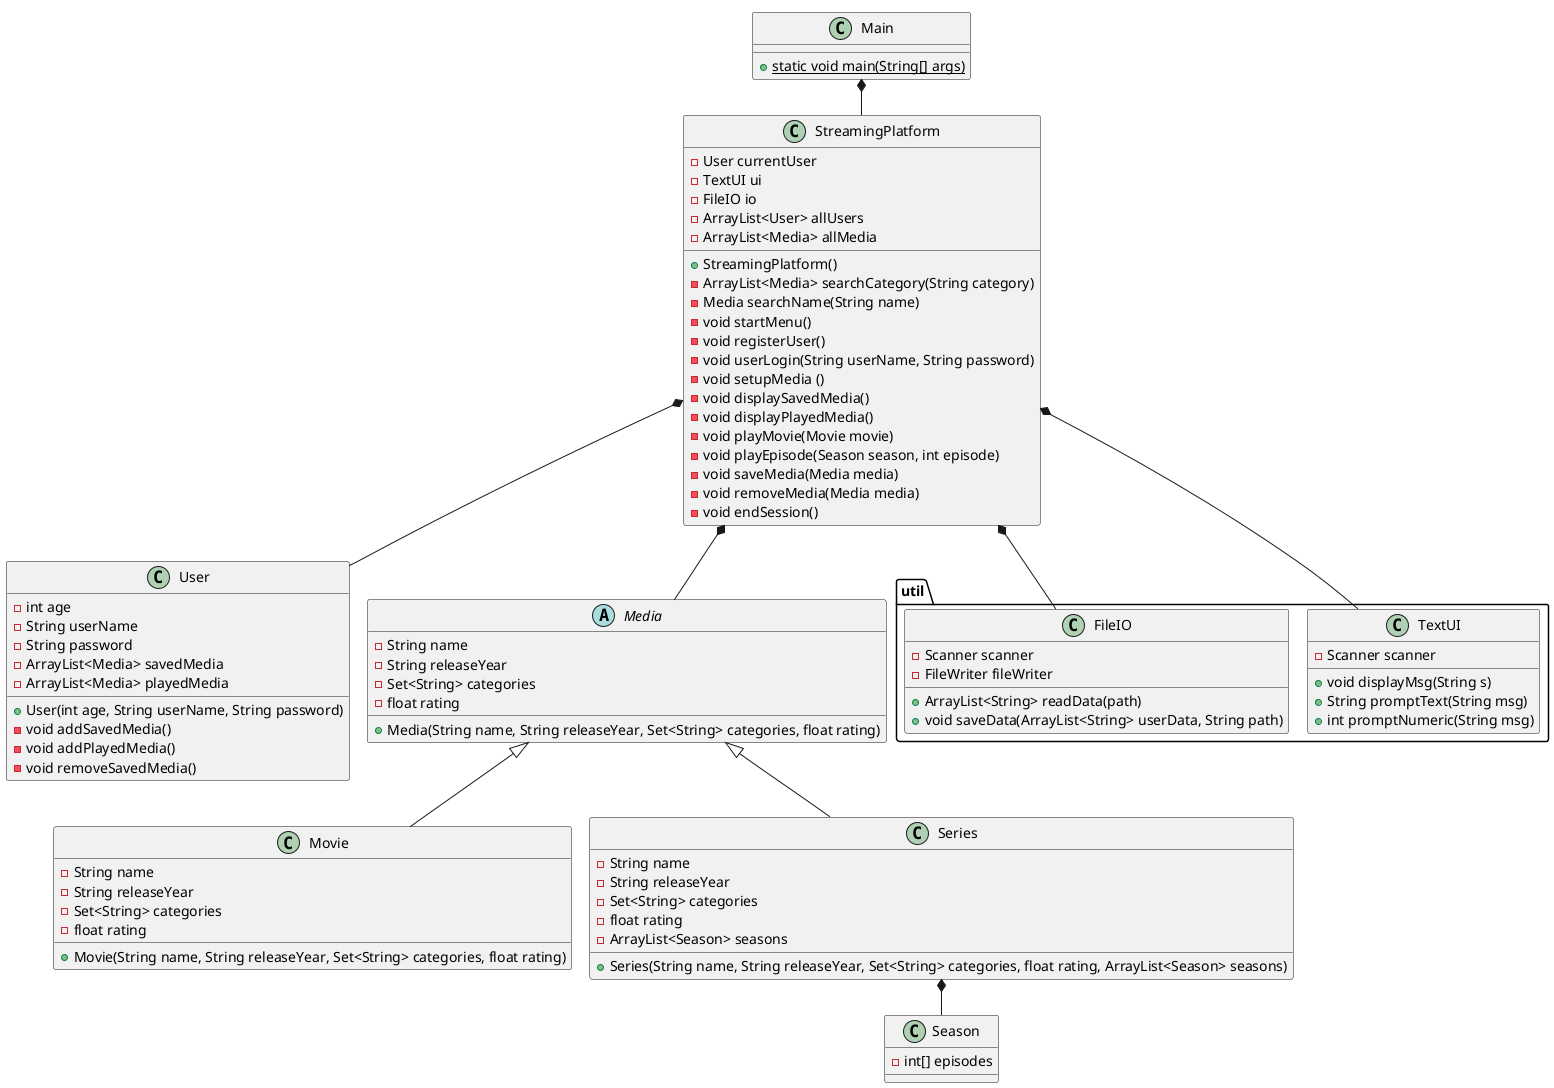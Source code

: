 @startuml
'https://plantuml.com/sequence-diagram


!pragma layout smetana

class Main{
+ {static}static void main(String[] args)
}

class StreamingPlatform{
'attributes
- User currentUser
- TextUI ui
- FileIO io
- ArrayList<User> allUsers
- ArrayList<Media> allMedia

'methods
+ StreamingPlatform()
- ArrayList<Media> searchCategory(String category)
- Media searchName(String name)
- void startMenu()
- void registerUser()
- void userLogin(String userName, String password)
- void setupMedia ()
- void displaySavedMedia()
- void displayPlayedMedia()
- void playMovie(Movie movie)
- void playEpisode(Season season, int episode)
- void saveMedia(Media media)
- void removeMedia(Media media)
- void endSession()
}

class User {
 - int age
 - String userName
 - String password
 - ArrayList<Media> savedMedia
 - ArrayList<Media> playedMedia
 + User(int age, String userName, String password)
 - void addSavedMedia()
 - void addPlayedMedia()
 - void removeSavedMedia()
}

abstract class Media{
- String name
- String releaseYear
- Set<String> categories
- float rating
+ Media(String name, String releaseYear, Set<String> categories, float rating)
}

class Movie {
- String name
- String releaseYear
- Set<String> categories
- float rating
+ Movie(String name, String releaseYear, Set<String> categories, float rating)
}

class Series {
- String name
- String releaseYear
- Set<String> categories
- float rating
- ArrayList<Season> seasons
+ Series(String name, String releaseYear, Set<String> categories, float rating, ArrayList<Season> seasons)
}

class Season{
- int[] episodes
}

package "util" {
class TextUI {
 - Scanner scanner
 + void displayMsg(String s)
 + String promptText(String msg)
 + int promptNumeric(String msg)
}

class FileIO{
 - Scanner scanner
 - FileWriter fileWriter
 + ArrayList<String> readData(path)
 + void saveData(ArrayList<String> userData, String path)
}


Main *-- StreamingPlatform
StreamingPlatform *-- User
StreamingPlatform *-- Media
StreamingPlatform *-- TextUI
StreamingPlatform *-- FileIO
Series *-- Season

Media <|-- Series
Media <|-- Movie




@enduml